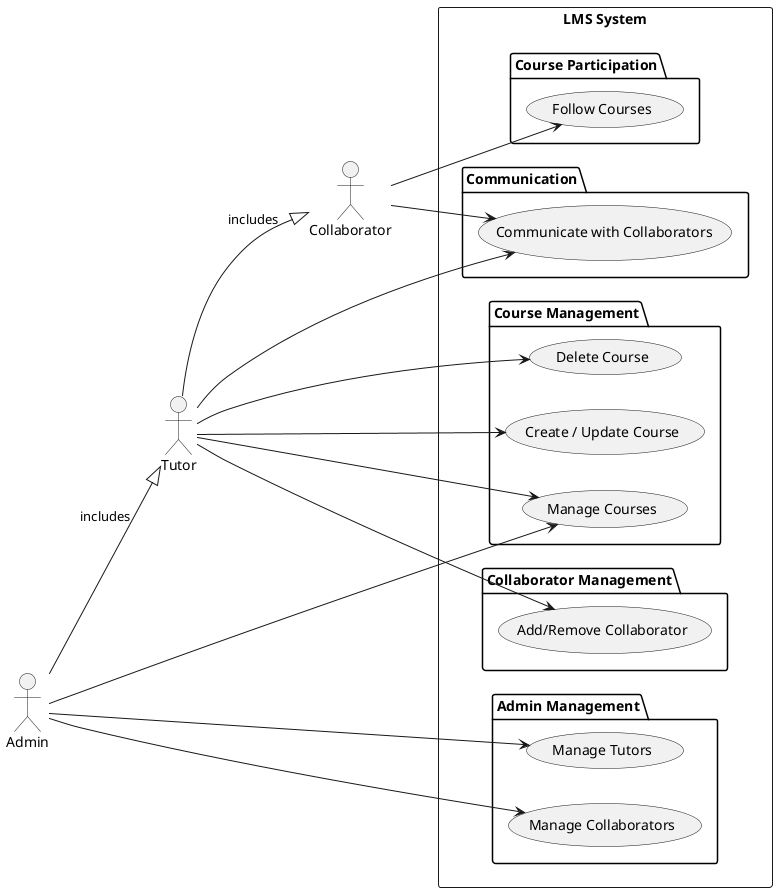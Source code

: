 @startuml 'usecase diagram'
left to right direction

actor Collaborator
actor Tutor
actor Admin

rectangle "LMS System" {
    package "Course Management" {
        usecase "Create / Update Course" as UC1
        usecase "Delete Course" as UC2
        usecase "Manage Courses" as UC9
    }

    package "Collaborator Management" {
        usecase "Add/Remove Collaborator" as UC3
    }

    package "Communication" {
        usecase "Communicate with Collaborators" as UC4
    }

    package "Course Participation" {
        usecase "Follow Courses" as UC6
    }

    package "Admin Management" {
        usecase "Manage Tutors" as UC7
        usecase "Manage Collaborators" as UC8
    }
}

Tutor --> UC1
Tutor --> UC2
Tutor --> UC3
Tutor --> UC4
Tutor --> UC9

Collaborator --> UC6
Collaborator --> UC4

Admin --> UC7
Admin --> UC8
Admin --> UC9


Tutor --|> Collaborator : includes
Admin --|> Tutor :includes

@enduml
